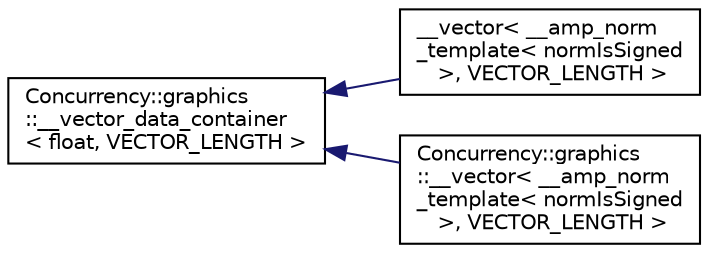 digraph "Graphical Class Hierarchy"
{
  edge [fontname="Helvetica",fontsize="10",labelfontname="Helvetica",labelfontsize="10"];
  node [fontname="Helvetica",fontsize="10",shape=record];
  rankdir="LR";
  Node1 [label="Concurrency::graphics\l::__vector_data_container\l\< float, VECTOR_LENGTH \>",height=0.2,width=0.4,color="black", fillcolor="white", style="filled",URL="$classConcurrency_1_1graphics_1_1____vector__data__container.html"];
  Node1 -> Node2 [dir="back",color="midnightblue",fontsize="10",style="solid",fontname="Helvetica"];
  Node2 [label="__vector\< __amp_norm\l_template\< normIsSigned\l \>, VECTOR_LENGTH \>",height=0.2,width=0.4,color="black", fillcolor="white", style="filled",URL="$class____vector_3_01____amp__norm__template_3_01normIsSigned_01_4_00_01VECTOR__LENGTH_01_4.html"];
  Node1 -> Node3 [dir="back",color="midnightblue",fontsize="10",style="solid",fontname="Helvetica"];
  Node3 [label="Concurrency::graphics\l::__vector\< __amp_norm\l_template\< normIsSigned\l \>, VECTOR_LENGTH \>",height=0.2,width=0.4,color="black", fillcolor="white", style="filled",URL="$classConcurrency_1_1graphics_1_1____vector_3_01____amp__norm__template_3_01normIsSigned_01_4_00_01VECTOR__LENGTH_01_4.html"];
}
